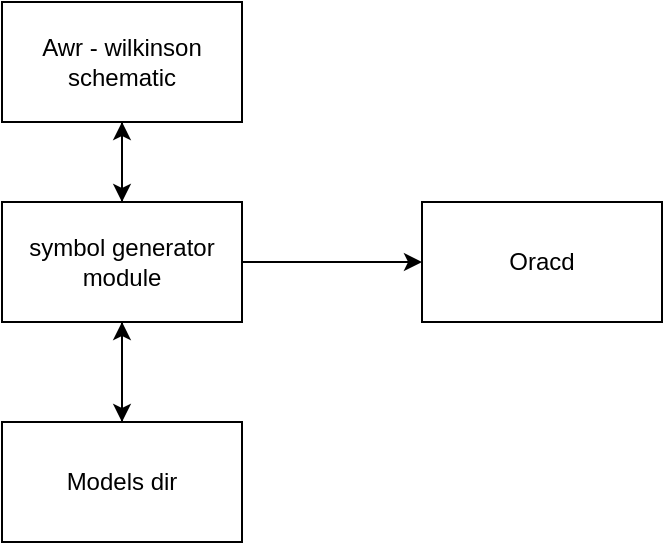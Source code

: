<mxfile version="14.7.3" type="device"><diagram id="EqPba06uw1B314H8bdUx" name="Page-1"><mxGraphModel dx="782" dy="436" grid="1" gridSize="10" guides="1" tooltips="1" connect="1" arrows="1" fold="1" page="1" pageScale="1" pageWidth="850" pageHeight="1100" math="0" shadow="0"><root><mxCell id="0"/><mxCell id="1" parent="0"/><mxCell id="v-gamkdAVEJgUDDTxwjK-9" style="edgeStyle=orthogonalEdgeStyle;rounded=0;orthogonalLoop=1;jettySize=auto;html=1;entryX=0.5;entryY=0;entryDx=0;entryDy=0;" edge="1" parent="1" source="v-gamkdAVEJgUDDTxwjK-1" target="v-gamkdAVEJgUDDTxwjK-3"><mxGeometry relative="1" as="geometry"/></mxCell><mxCell id="v-gamkdAVEJgUDDTxwjK-1" value="Awr - wilkinson schematic" style="rounded=0;whiteSpace=wrap;html=1;" vertex="1" parent="1"><mxGeometry x="280" y="100" width="120" height="60" as="geometry"/></mxCell><mxCell id="v-gamkdAVEJgUDDTxwjK-2" value="Oracd" style="rounded=0;whiteSpace=wrap;html=1;" vertex="1" parent="1"><mxGeometry x="490" y="200" width="120" height="60" as="geometry"/></mxCell><mxCell id="v-gamkdAVEJgUDDTxwjK-5" style="edgeStyle=orthogonalEdgeStyle;rounded=0;orthogonalLoop=1;jettySize=auto;html=1;" edge="1" parent="1" source="v-gamkdAVEJgUDDTxwjK-3" target="v-gamkdAVEJgUDDTxwjK-2"><mxGeometry relative="1" as="geometry"/></mxCell><mxCell id="v-gamkdAVEJgUDDTxwjK-6" style="edgeStyle=orthogonalEdgeStyle;rounded=0;orthogonalLoop=1;jettySize=auto;html=1;entryX=0.5;entryY=0;entryDx=0;entryDy=0;" edge="1" parent="1" source="v-gamkdAVEJgUDDTxwjK-3" target="v-gamkdAVEJgUDDTxwjK-4"><mxGeometry relative="1" as="geometry"/></mxCell><mxCell id="v-gamkdAVEJgUDDTxwjK-8" style="edgeStyle=orthogonalEdgeStyle;rounded=0;orthogonalLoop=1;jettySize=auto;html=1;" edge="1" parent="1" source="v-gamkdAVEJgUDDTxwjK-3" target="v-gamkdAVEJgUDDTxwjK-1"><mxGeometry relative="1" as="geometry"/></mxCell><mxCell id="v-gamkdAVEJgUDDTxwjK-3" value="symbol generator module" style="rounded=0;whiteSpace=wrap;html=1;" vertex="1" parent="1"><mxGeometry x="280" y="200" width="120" height="60" as="geometry"/></mxCell><mxCell id="v-gamkdAVEJgUDDTxwjK-7" style="edgeStyle=orthogonalEdgeStyle;rounded=0;orthogonalLoop=1;jettySize=auto;html=1;entryX=0.5;entryY=1;entryDx=0;entryDy=0;" edge="1" parent="1" source="v-gamkdAVEJgUDDTxwjK-4" target="v-gamkdAVEJgUDDTxwjK-3"><mxGeometry relative="1" as="geometry"/></mxCell><mxCell id="v-gamkdAVEJgUDDTxwjK-4" value="Models dir" style="rounded=0;whiteSpace=wrap;html=1;" vertex="1" parent="1"><mxGeometry x="280" y="310" width="120" height="60" as="geometry"/></mxCell></root></mxGraphModel></diagram></mxfile>